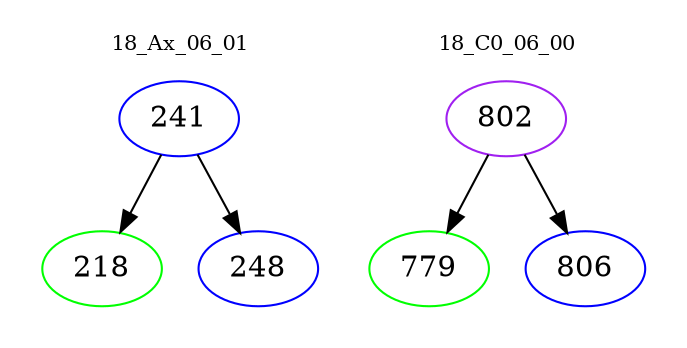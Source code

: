 digraph{
subgraph cluster_0 {
color = white
label = "18_Ax_06_01";
fontsize=10;
T0_241 [label="241", color="blue"]
T0_241 -> T0_218 [color="black"]
T0_218 [label="218", color="green"]
T0_241 -> T0_248 [color="black"]
T0_248 [label="248", color="blue"]
}
subgraph cluster_1 {
color = white
label = "18_C0_06_00";
fontsize=10;
T1_802 [label="802", color="purple"]
T1_802 -> T1_779 [color="black"]
T1_779 [label="779", color="green"]
T1_802 -> T1_806 [color="black"]
T1_806 [label="806", color="blue"]
}
}
